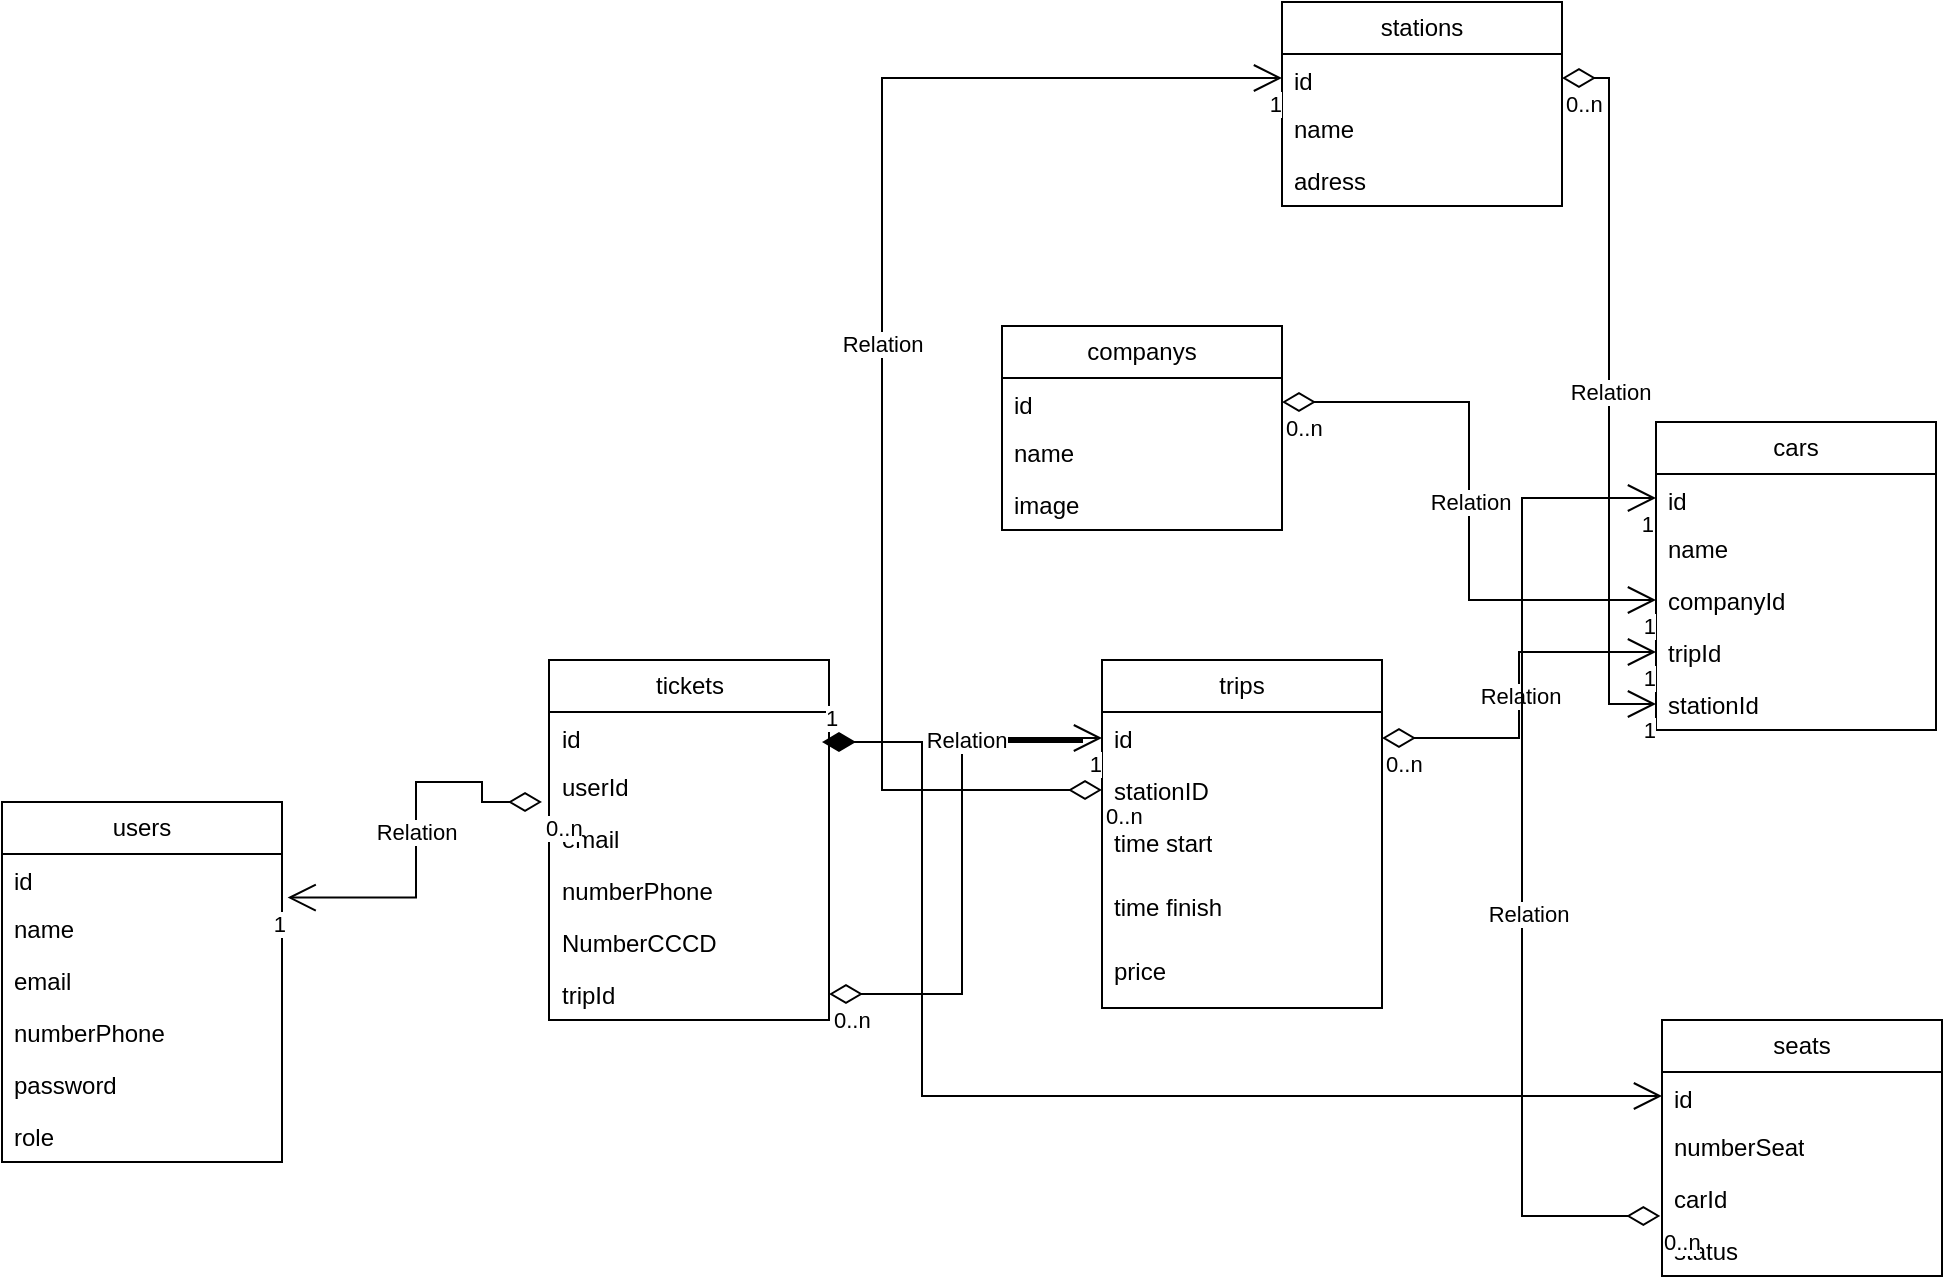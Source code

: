 <mxfile version="21.1.7" type="github">
  <diagram id="C5RBs43oDa-KdzZeNtuy" name="Page-1">
    <mxGraphModel dx="4200" dy="2164" grid="1" gridSize="10" guides="1" tooltips="1" connect="1" arrows="1" fold="1" page="1" pageScale="1" pageWidth="827" pageHeight="1169" math="0" shadow="0">
      <root>
        <mxCell id="WIyWlLk6GJQsqaUBKTNV-0" />
        <mxCell id="WIyWlLk6GJQsqaUBKTNV-1" parent="WIyWlLk6GJQsqaUBKTNV-0" />
        <mxCell id="dmCTVpH2JXuL4bRo16KM-0" value="trips" style="swimlane;fontStyle=0;childLayout=stackLayout;horizontal=1;startSize=26;fillColor=none;horizontalStack=0;resizeParent=1;resizeParentMax=0;resizeLast=0;collapsible=1;marginBottom=0;whiteSpace=wrap;html=1;" parent="WIyWlLk6GJQsqaUBKTNV-1" vertex="1">
          <mxGeometry x="550" y="379" width="140" height="174" as="geometry" />
        </mxCell>
        <mxCell id="dmCTVpH2JXuL4bRo16KM-1" value="id" style="text;strokeColor=none;fillColor=none;align=left;verticalAlign=top;spacingLeft=4;spacingRight=4;overflow=hidden;rotatable=0;points=[[0,0.5],[1,0.5]];portConstraint=eastwest;whiteSpace=wrap;html=1;" parent="dmCTVpH2JXuL4bRo16KM-0" vertex="1">
          <mxGeometry y="26" width="140" height="26" as="geometry" />
        </mxCell>
        <mxCell id="dmCTVpH2JXuL4bRo16KM-2" value="stationID" style="text;strokeColor=none;fillColor=none;align=left;verticalAlign=top;spacingLeft=4;spacingRight=4;overflow=hidden;rotatable=0;points=[[0,0.5],[1,0.5]];portConstraint=eastwest;whiteSpace=wrap;html=1;" parent="dmCTVpH2JXuL4bRo16KM-0" vertex="1">
          <mxGeometry y="52" width="140" height="26" as="geometry" />
        </mxCell>
        <mxCell id="dmCTVpH2JXuL4bRo16KM-9" value="time start" style="text;strokeColor=none;fillColor=none;align=left;verticalAlign=top;spacingLeft=4;spacingRight=4;overflow=hidden;rotatable=0;points=[[0,0.5],[1,0.5]];portConstraint=eastwest;whiteSpace=wrap;html=1;" parent="dmCTVpH2JXuL4bRo16KM-0" vertex="1">
          <mxGeometry y="78" width="140" height="32" as="geometry" />
        </mxCell>
        <mxCell id="dmCTVpH2JXuL4bRo16KM-10" value="time&amp;nbsp;finish" style="text;strokeColor=none;fillColor=none;align=left;verticalAlign=top;spacingLeft=4;spacingRight=4;overflow=hidden;rotatable=0;points=[[0,0.5],[1,0.5]];portConstraint=eastwest;whiteSpace=wrap;html=1;" parent="dmCTVpH2JXuL4bRo16KM-0" vertex="1">
          <mxGeometry y="110" width="140" height="32" as="geometry" />
        </mxCell>
        <mxCell id="dmCTVpH2JXuL4bRo16KM-11" value="price" style="text;strokeColor=none;fillColor=none;align=left;verticalAlign=top;spacingLeft=4;spacingRight=4;overflow=hidden;rotatable=0;points=[[0,0.5],[1,0.5]];portConstraint=eastwest;whiteSpace=wrap;html=1;" parent="dmCTVpH2JXuL4bRo16KM-0" vertex="1">
          <mxGeometry y="142" width="140" height="32" as="geometry" />
        </mxCell>
        <mxCell id="dmCTVpH2JXuL4bRo16KM-4" value="stations" style="swimlane;fontStyle=0;childLayout=stackLayout;horizontal=1;startSize=26;fillColor=none;horizontalStack=0;resizeParent=1;resizeParentMax=0;resizeLast=0;collapsible=1;marginBottom=0;whiteSpace=wrap;html=1;" parent="WIyWlLk6GJQsqaUBKTNV-1" vertex="1">
          <mxGeometry x="640" y="50" width="140" height="102" as="geometry" />
        </mxCell>
        <mxCell id="dmCTVpH2JXuL4bRo16KM-5" value="id&lt;br&gt;" style="text;strokeColor=none;fillColor=none;align=left;verticalAlign=top;spacingLeft=4;spacingRight=4;overflow=hidden;rotatable=0;points=[[0,0.5],[1,0.5]];portConstraint=eastwest;whiteSpace=wrap;html=1;" parent="dmCTVpH2JXuL4bRo16KM-4" vertex="1">
          <mxGeometry y="26" width="140" height="24" as="geometry" />
        </mxCell>
        <mxCell id="dmCTVpH2JXuL4bRo16KM-6" value="name&lt;br&gt;" style="text;strokeColor=none;fillColor=none;align=left;verticalAlign=top;spacingLeft=4;spacingRight=4;overflow=hidden;rotatable=0;points=[[0,0.5],[1,0.5]];portConstraint=eastwest;whiteSpace=wrap;html=1;" parent="dmCTVpH2JXuL4bRo16KM-4" vertex="1">
          <mxGeometry y="50" width="140" height="26" as="geometry" />
        </mxCell>
        <mxCell id="dmCTVpH2JXuL4bRo16KM-7" value="adress" style="text;strokeColor=none;fillColor=none;align=left;verticalAlign=top;spacingLeft=4;spacingRight=4;overflow=hidden;rotatable=0;points=[[0,0.5],[1,0.5]];portConstraint=eastwest;whiteSpace=wrap;html=1;" parent="dmCTVpH2JXuL4bRo16KM-4" vertex="1">
          <mxGeometry y="76" width="140" height="26" as="geometry" />
        </mxCell>
        <mxCell id="dmCTVpH2JXuL4bRo16KM-12" value="companys" style="swimlane;fontStyle=0;childLayout=stackLayout;horizontal=1;startSize=26;fillColor=none;horizontalStack=0;resizeParent=1;resizeParentMax=0;resizeLast=0;collapsible=1;marginBottom=0;whiteSpace=wrap;html=1;" parent="WIyWlLk6GJQsqaUBKTNV-1" vertex="1">
          <mxGeometry x="500" y="212" width="140" height="102" as="geometry" />
        </mxCell>
        <mxCell id="dmCTVpH2JXuL4bRo16KM-13" value="id&lt;br&gt;" style="text;strokeColor=none;fillColor=none;align=left;verticalAlign=top;spacingLeft=4;spacingRight=4;overflow=hidden;rotatable=0;points=[[0,0.5],[1,0.5]];portConstraint=eastwest;whiteSpace=wrap;html=1;" parent="dmCTVpH2JXuL4bRo16KM-12" vertex="1">
          <mxGeometry y="26" width="140" height="24" as="geometry" />
        </mxCell>
        <mxCell id="dmCTVpH2JXuL4bRo16KM-14" value="name&lt;br&gt;" style="text;strokeColor=none;fillColor=none;align=left;verticalAlign=top;spacingLeft=4;spacingRight=4;overflow=hidden;rotatable=0;points=[[0,0.5],[1,0.5]];portConstraint=eastwest;whiteSpace=wrap;html=1;" parent="dmCTVpH2JXuL4bRo16KM-12" vertex="1">
          <mxGeometry y="50" width="140" height="26" as="geometry" />
        </mxCell>
        <mxCell id="dmCTVpH2JXuL4bRo16KM-15" value="image" style="text;strokeColor=none;fillColor=none;align=left;verticalAlign=top;spacingLeft=4;spacingRight=4;overflow=hidden;rotatable=0;points=[[0,0.5],[1,0.5]];portConstraint=eastwest;whiteSpace=wrap;html=1;" parent="dmCTVpH2JXuL4bRo16KM-12" vertex="1">
          <mxGeometry y="76" width="140" height="26" as="geometry" />
        </mxCell>
        <mxCell id="dmCTVpH2JXuL4bRo16KM-16" value="cars" style="swimlane;fontStyle=0;childLayout=stackLayout;horizontal=1;startSize=26;fillColor=none;horizontalStack=0;resizeParent=1;resizeParentMax=0;resizeLast=0;collapsible=1;marginBottom=0;whiteSpace=wrap;html=1;" parent="WIyWlLk6GJQsqaUBKTNV-1" vertex="1">
          <mxGeometry x="827" y="260" width="140" height="154" as="geometry" />
        </mxCell>
        <mxCell id="dmCTVpH2JXuL4bRo16KM-17" value="id&lt;br&gt;" style="text;strokeColor=none;fillColor=none;align=left;verticalAlign=top;spacingLeft=4;spacingRight=4;overflow=hidden;rotatable=0;points=[[0,0.5],[1,0.5]];portConstraint=eastwest;whiteSpace=wrap;html=1;" parent="dmCTVpH2JXuL4bRo16KM-16" vertex="1">
          <mxGeometry y="26" width="140" height="24" as="geometry" />
        </mxCell>
        <mxCell id="dmCTVpH2JXuL4bRo16KM-18" value="name&lt;br&gt;" style="text;strokeColor=none;fillColor=none;align=left;verticalAlign=top;spacingLeft=4;spacingRight=4;overflow=hidden;rotatable=0;points=[[0,0.5],[1,0.5]];portConstraint=eastwest;whiteSpace=wrap;html=1;" parent="dmCTVpH2JXuL4bRo16KM-16" vertex="1">
          <mxGeometry y="50" width="140" height="26" as="geometry" />
        </mxCell>
        <mxCell id="dmCTVpH2JXuL4bRo16KM-19" value="companyId" style="text;strokeColor=none;fillColor=none;align=left;verticalAlign=top;spacingLeft=4;spacingRight=4;overflow=hidden;rotatable=0;points=[[0,0.5],[1,0.5]];portConstraint=eastwest;whiteSpace=wrap;html=1;" parent="dmCTVpH2JXuL4bRo16KM-16" vertex="1">
          <mxGeometry y="76" width="140" height="26" as="geometry" />
        </mxCell>
        <mxCell id="dmCTVpH2JXuL4bRo16KM-20" value="tripId" style="text;strokeColor=none;fillColor=none;align=left;verticalAlign=top;spacingLeft=4;spacingRight=4;overflow=hidden;rotatable=0;points=[[0,0.5],[1,0.5]];portConstraint=eastwest;whiteSpace=wrap;html=1;" parent="dmCTVpH2JXuL4bRo16KM-16" vertex="1">
          <mxGeometry y="102" width="140" height="26" as="geometry" />
        </mxCell>
        <mxCell id="dmCTVpH2JXuL4bRo16KM-81" value="stationId" style="text;strokeColor=none;fillColor=none;align=left;verticalAlign=top;spacingLeft=4;spacingRight=4;overflow=hidden;rotatable=0;points=[[0,0.5],[1,0.5]];portConstraint=eastwest;whiteSpace=wrap;html=1;" parent="dmCTVpH2JXuL4bRo16KM-16" vertex="1">
          <mxGeometry y="128" width="140" height="26" as="geometry" />
        </mxCell>
        <mxCell id="dmCTVpH2JXuL4bRo16KM-22" value="users" style="swimlane;fontStyle=0;childLayout=stackLayout;horizontal=1;startSize=26;fillColor=none;horizontalStack=0;resizeParent=1;resizeParentMax=0;resizeLast=0;collapsible=1;marginBottom=0;whiteSpace=wrap;html=1;" parent="WIyWlLk6GJQsqaUBKTNV-1" vertex="1">
          <mxGeometry y="450" width="140" height="180" as="geometry" />
        </mxCell>
        <mxCell id="dmCTVpH2JXuL4bRo16KM-23" value="id&lt;br&gt;" style="text;strokeColor=none;fillColor=none;align=left;verticalAlign=top;spacingLeft=4;spacingRight=4;overflow=hidden;rotatable=0;points=[[0,0.5],[1,0.5]];portConstraint=eastwest;whiteSpace=wrap;html=1;" parent="dmCTVpH2JXuL4bRo16KM-22" vertex="1">
          <mxGeometry y="26" width="140" height="24" as="geometry" />
        </mxCell>
        <mxCell id="dmCTVpH2JXuL4bRo16KM-24" value="name&lt;br&gt;" style="text;strokeColor=none;fillColor=none;align=left;verticalAlign=top;spacingLeft=4;spacingRight=4;overflow=hidden;rotatable=0;points=[[0,0.5],[1,0.5]];portConstraint=eastwest;whiteSpace=wrap;html=1;" parent="dmCTVpH2JXuL4bRo16KM-22" vertex="1">
          <mxGeometry y="50" width="140" height="26" as="geometry" />
        </mxCell>
        <mxCell id="dmCTVpH2JXuL4bRo16KM-25" value="email&lt;br&gt;" style="text;strokeColor=none;fillColor=none;align=left;verticalAlign=top;spacingLeft=4;spacingRight=4;overflow=hidden;rotatable=0;points=[[0,0.5],[1,0.5]];portConstraint=eastwest;whiteSpace=wrap;html=1;" parent="dmCTVpH2JXuL4bRo16KM-22" vertex="1">
          <mxGeometry y="76" width="140" height="26" as="geometry" />
        </mxCell>
        <mxCell id="dmCTVpH2JXuL4bRo16KM-30" value="numberPhone" style="text;strokeColor=none;fillColor=none;align=left;verticalAlign=top;spacingLeft=4;spacingRight=4;overflow=hidden;rotatable=0;points=[[0,0.5],[1,0.5]];portConstraint=eastwest;whiteSpace=wrap;html=1;" parent="dmCTVpH2JXuL4bRo16KM-22" vertex="1">
          <mxGeometry y="102" width="140" height="26" as="geometry" />
        </mxCell>
        <mxCell id="dmCTVpH2JXuL4bRo16KM-31" value="password" style="text;strokeColor=none;fillColor=none;align=left;verticalAlign=top;spacingLeft=4;spacingRight=4;overflow=hidden;rotatable=0;points=[[0,0.5],[1,0.5]];portConstraint=eastwest;whiteSpace=wrap;html=1;" parent="dmCTVpH2JXuL4bRo16KM-22" vertex="1">
          <mxGeometry y="128" width="140" height="26" as="geometry" />
        </mxCell>
        <mxCell id="dmCTVpH2JXuL4bRo16KM-32" value="role" style="text;strokeColor=none;fillColor=none;align=left;verticalAlign=top;spacingLeft=4;spacingRight=4;overflow=hidden;rotatable=0;points=[[0,0.5],[1,0.5]];portConstraint=eastwest;whiteSpace=wrap;html=1;" parent="dmCTVpH2JXuL4bRo16KM-22" vertex="1">
          <mxGeometry y="154" width="140" height="26" as="geometry" />
        </mxCell>
        <mxCell id="dmCTVpH2JXuL4bRo16KM-33" value="tickets" style="swimlane;fontStyle=0;childLayout=stackLayout;horizontal=1;startSize=26;fillColor=none;horizontalStack=0;resizeParent=1;resizeParentMax=0;resizeLast=0;collapsible=1;marginBottom=0;whiteSpace=wrap;html=1;" parent="WIyWlLk6GJQsqaUBKTNV-1" vertex="1">
          <mxGeometry x="273.5" y="379" width="140" height="180" as="geometry" />
        </mxCell>
        <mxCell id="dmCTVpH2JXuL4bRo16KM-34" value="id&lt;br&gt;" style="text;strokeColor=none;fillColor=none;align=left;verticalAlign=top;spacingLeft=4;spacingRight=4;overflow=hidden;rotatable=0;points=[[0,0.5],[1,0.5]];portConstraint=eastwest;whiteSpace=wrap;html=1;" parent="dmCTVpH2JXuL4bRo16KM-33" vertex="1">
          <mxGeometry y="26" width="140" height="24" as="geometry" />
        </mxCell>
        <mxCell id="dmCTVpH2JXuL4bRo16KM-35" value="userId" style="text;strokeColor=none;fillColor=none;align=left;verticalAlign=top;spacingLeft=4;spacingRight=4;overflow=hidden;rotatable=0;points=[[0,0.5],[1,0.5]];portConstraint=eastwest;whiteSpace=wrap;html=1;" parent="dmCTVpH2JXuL4bRo16KM-33" vertex="1">
          <mxGeometry y="50" width="140" height="26" as="geometry" />
        </mxCell>
        <mxCell id="dmCTVpH2JXuL4bRo16KM-36" value="email&lt;br&gt;" style="text;strokeColor=none;fillColor=none;align=left;verticalAlign=top;spacingLeft=4;spacingRight=4;overflow=hidden;rotatable=0;points=[[0,0.5],[1,0.5]];portConstraint=eastwest;whiteSpace=wrap;html=1;" parent="dmCTVpH2JXuL4bRo16KM-33" vertex="1">
          <mxGeometry y="76" width="140" height="26" as="geometry" />
        </mxCell>
        <mxCell id="dmCTVpH2JXuL4bRo16KM-37" value="numberPhone" style="text;strokeColor=none;fillColor=none;align=left;verticalAlign=top;spacingLeft=4;spacingRight=4;overflow=hidden;rotatable=0;points=[[0,0.5],[1,0.5]];portConstraint=eastwest;whiteSpace=wrap;html=1;" parent="dmCTVpH2JXuL4bRo16KM-33" vertex="1">
          <mxGeometry y="102" width="140" height="26" as="geometry" />
        </mxCell>
        <mxCell id="dmCTVpH2JXuL4bRo16KM-38" value="NumberCCCD" style="text;strokeColor=none;fillColor=none;align=left;verticalAlign=top;spacingLeft=4;spacingRight=4;overflow=hidden;rotatable=0;points=[[0,0.5],[1,0.5]];portConstraint=eastwest;whiteSpace=wrap;html=1;" parent="dmCTVpH2JXuL4bRo16KM-33" vertex="1">
          <mxGeometry y="128" width="140" height="26" as="geometry" />
        </mxCell>
        <mxCell id="dmCTVpH2JXuL4bRo16KM-40" value="tripId&lt;br&gt;" style="text;strokeColor=none;fillColor=none;align=left;verticalAlign=top;spacingLeft=4;spacingRight=4;overflow=hidden;rotatable=0;points=[[0,0.5],[1,0.5]];portConstraint=eastwest;whiteSpace=wrap;html=1;" parent="dmCTVpH2JXuL4bRo16KM-33" vertex="1">
          <mxGeometry y="154" width="140" height="26" as="geometry" />
        </mxCell>
        <mxCell id="dmCTVpH2JXuL4bRo16KM-41" value="seats" style="swimlane;fontStyle=0;childLayout=stackLayout;horizontal=1;startSize=26;fillColor=none;horizontalStack=0;resizeParent=1;resizeParentMax=0;resizeLast=0;collapsible=1;marginBottom=0;whiteSpace=wrap;html=1;" parent="WIyWlLk6GJQsqaUBKTNV-1" vertex="1">
          <mxGeometry x="830" y="559" width="140" height="128" as="geometry" />
        </mxCell>
        <mxCell id="dmCTVpH2JXuL4bRo16KM-42" value="id&lt;br&gt;" style="text;strokeColor=none;fillColor=none;align=left;verticalAlign=top;spacingLeft=4;spacingRight=4;overflow=hidden;rotatable=0;points=[[0,0.5],[1,0.5]];portConstraint=eastwest;whiteSpace=wrap;html=1;" parent="dmCTVpH2JXuL4bRo16KM-41" vertex="1">
          <mxGeometry y="26" width="140" height="24" as="geometry" />
        </mxCell>
        <mxCell id="dmCTVpH2JXuL4bRo16KM-43" value="numberSeat" style="text;strokeColor=none;fillColor=none;align=left;verticalAlign=top;spacingLeft=4;spacingRight=4;overflow=hidden;rotatable=0;points=[[0,0.5],[1,0.5]];portConstraint=eastwest;whiteSpace=wrap;html=1;" parent="dmCTVpH2JXuL4bRo16KM-41" vertex="1">
          <mxGeometry y="50" width="140" height="26" as="geometry" />
        </mxCell>
        <mxCell id="dbXmCFinGJoLqPiPV62--0" value="carId" style="text;strokeColor=none;fillColor=none;align=left;verticalAlign=top;spacingLeft=4;spacingRight=4;overflow=hidden;rotatable=0;points=[[0,0.5],[1,0.5]];portConstraint=eastwest;whiteSpace=wrap;html=1;" vertex="1" parent="dmCTVpH2JXuL4bRo16KM-41">
          <mxGeometry y="76" width="140" height="26" as="geometry" />
        </mxCell>
        <mxCell id="dbXmCFinGJoLqPiPV62--1" value="status" style="text;strokeColor=none;fillColor=none;align=left;verticalAlign=top;spacingLeft=4;spacingRight=4;overflow=hidden;rotatable=0;points=[[0,0.5],[1,0.5]];portConstraint=eastwest;whiteSpace=wrap;html=1;" vertex="1" parent="dmCTVpH2JXuL4bRo16KM-41">
          <mxGeometry y="102" width="140" height="26" as="geometry" />
        </mxCell>
        <mxCell id="dmCTVpH2JXuL4bRo16KM-50" value="Relation" style="endArrow=open;html=1;endSize=12;startArrow=diamondThin;startSize=14;startFill=0;edgeStyle=orthogonalEdgeStyle;rounded=0;exitX=1;exitY=0.5;exitDx=0;exitDy=0;entryX=0;entryY=0.5;entryDx=0;entryDy=0;" parent="WIyWlLk6GJQsqaUBKTNV-1" source="dmCTVpH2JXuL4bRo16KM-13" target="dmCTVpH2JXuL4bRo16KM-19" edge="1">
          <mxGeometry relative="1" as="geometry">
            <mxPoint x="620" y="198" as="sourcePoint" />
            <mxPoint x="300" y="38" as="targetPoint" />
          </mxGeometry>
        </mxCell>
        <mxCell id="dmCTVpH2JXuL4bRo16KM-51" value="0..n" style="edgeLabel;resizable=0;html=1;align=left;verticalAlign=top;" parent="dmCTVpH2JXuL4bRo16KM-50" connectable="0" vertex="1">
          <mxGeometry x="-1" relative="1" as="geometry" />
        </mxCell>
        <mxCell id="dmCTVpH2JXuL4bRo16KM-52" value="1" style="edgeLabel;resizable=0;html=1;align=right;verticalAlign=top;" parent="dmCTVpH2JXuL4bRo16KM-50" connectable="0" vertex="1">
          <mxGeometry x="1" relative="1" as="geometry" />
        </mxCell>
        <mxCell id="dmCTVpH2JXuL4bRo16KM-68" value="Relation" style="endArrow=open;html=1;endSize=12;startArrow=diamondThin;startSize=14;startFill=0;edgeStyle=orthogonalEdgeStyle;rounded=0;entryX=1.02;entryY=0.908;entryDx=0;entryDy=0;entryPerimeter=0;" parent="WIyWlLk6GJQsqaUBKTNV-1" target="dmCTVpH2JXuL4bRo16KM-23" edge="1">
          <mxGeometry relative="1" as="geometry">
            <mxPoint x="270" y="450" as="sourcePoint" />
            <mxPoint x="210" y="540" as="targetPoint" />
            <Array as="points">
              <mxPoint x="240" y="450" />
              <mxPoint x="240" y="440" />
              <mxPoint x="207" y="440" />
              <mxPoint x="207" y="498" />
            </Array>
          </mxGeometry>
        </mxCell>
        <mxCell id="dmCTVpH2JXuL4bRo16KM-69" value="0..n" style="edgeLabel;resizable=0;html=1;align=left;verticalAlign=top;" parent="dmCTVpH2JXuL4bRo16KM-68" connectable="0" vertex="1">
          <mxGeometry x="-1" relative="1" as="geometry" />
        </mxCell>
        <mxCell id="dmCTVpH2JXuL4bRo16KM-70" value="1" style="edgeLabel;resizable=0;html=1;align=right;verticalAlign=top;" parent="dmCTVpH2JXuL4bRo16KM-68" connectable="0" vertex="1">
          <mxGeometry x="1" relative="1" as="geometry" />
        </mxCell>
        <mxCell id="dmCTVpH2JXuL4bRo16KM-74" value="Relation" style="endArrow=open;html=1;endSize=12;startArrow=diamondThin;startSize=14;startFill=0;edgeStyle=orthogonalEdgeStyle;rounded=0;exitX=1;exitY=0.5;exitDx=0;exitDy=0;entryX=0;entryY=0.5;entryDx=0;entryDy=0;" parent="WIyWlLk6GJQsqaUBKTNV-1" source="dmCTVpH2JXuL4bRo16KM-40" target="dmCTVpH2JXuL4bRo16KM-1" edge="1">
          <mxGeometry x="0.129" relative="1" as="geometry">
            <mxPoint x="570" y="419" as="sourcePoint" />
            <mxPoint x="500" y="570" as="targetPoint" />
            <Array as="points">
              <mxPoint x="480" y="546" />
              <mxPoint x="480" y="419" />
              <mxPoint x="540" y="419" />
              <mxPoint x="540" y="420" />
              <mxPoint x="500" y="420" />
              <mxPoint x="500" y="418" />
            </Array>
            <mxPoint as="offset" />
          </mxGeometry>
        </mxCell>
        <mxCell id="dmCTVpH2JXuL4bRo16KM-75" value="0..n" style="edgeLabel;resizable=0;html=1;align=left;verticalAlign=top;" parent="dmCTVpH2JXuL4bRo16KM-74" connectable="0" vertex="1">
          <mxGeometry x="-1" relative="1" as="geometry" />
        </mxCell>
        <mxCell id="dmCTVpH2JXuL4bRo16KM-76" value="1" style="edgeLabel;resizable=0;html=1;align=right;verticalAlign=top;" parent="dmCTVpH2JXuL4bRo16KM-74" connectable="0" vertex="1">
          <mxGeometry x="1" relative="1" as="geometry" />
        </mxCell>
        <mxCell id="dmCTVpH2JXuL4bRo16KM-84" value="Relation" style="endArrow=open;html=1;endSize=12;startArrow=diamondThin;startSize=14;startFill=0;edgeStyle=orthogonalEdgeStyle;rounded=0;entryX=0;entryY=0.5;entryDx=0;entryDy=0;" parent="WIyWlLk6GJQsqaUBKTNV-1" source="dmCTVpH2JXuL4bRo16KM-1" target="dmCTVpH2JXuL4bRo16KM-20" edge="1">
          <mxGeometry relative="1" as="geometry">
            <mxPoint x="690" y="420" as="sourcePoint" />
            <mxPoint x="850" y="420" as="targetPoint" />
          </mxGeometry>
        </mxCell>
        <mxCell id="dmCTVpH2JXuL4bRo16KM-85" value="0..n" style="edgeLabel;resizable=0;html=1;align=left;verticalAlign=top;" parent="dmCTVpH2JXuL4bRo16KM-84" connectable="0" vertex="1">
          <mxGeometry x="-1" relative="1" as="geometry" />
        </mxCell>
        <mxCell id="dmCTVpH2JXuL4bRo16KM-86" value="1" style="edgeLabel;resizable=0;html=1;align=right;verticalAlign=top;" parent="dmCTVpH2JXuL4bRo16KM-84" connectable="0" vertex="1">
          <mxGeometry x="1" relative="1" as="geometry" />
        </mxCell>
        <mxCell id="dmCTVpH2JXuL4bRo16KM-87" value="Relation" style="endArrow=open;html=1;endSize=12;startArrow=diamondThin;startSize=14;startFill=0;edgeStyle=orthogonalEdgeStyle;rounded=0;" parent="WIyWlLk6GJQsqaUBKTNV-1" source="dmCTVpH2JXuL4bRo16KM-5" target="dmCTVpH2JXuL4bRo16KM-81" edge="1">
          <mxGeometry relative="1" as="geometry">
            <mxPoint x="780" y="90" as="sourcePoint" />
            <mxPoint x="940" y="90" as="targetPoint" />
          </mxGeometry>
        </mxCell>
        <mxCell id="dmCTVpH2JXuL4bRo16KM-88" value="0..n" style="edgeLabel;resizable=0;html=1;align=left;verticalAlign=top;" parent="dmCTVpH2JXuL4bRo16KM-87" connectable="0" vertex="1">
          <mxGeometry x="-1" relative="1" as="geometry" />
        </mxCell>
        <mxCell id="dmCTVpH2JXuL4bRo16KM-89" value="1" style="edgeLabel;resizable=0;html=1;align=right;verticalAlign=top;" parent="dmCTVpH2JXuL4bRo16KM-87" connectable="0" vertex="1">
          <mxGeometry x="1" relative="1" as="geometry" />
        </mxCell>
        <mxCell id="dmCTVpH2JXuL4bRo16KM-91" value="Relation" style="endArrow=open;html=1;endSize=12;startArrow=diamondThin;startSize=14;startFill=0;edgeStyle=orthogonalEdgeStyle;rounded=0;exitX=0;exitY=0.5;exitDx=0;exitDy=0;entryX=0;entryY=0.5;entryDx=0;entryDy=0;" parent="WIyWlLk6GJQsqaUBKTNV-1" source="dmCTVpH2JXuL4bRo16KM-2" target="dmCTVpH2JXuL4bRo16KM-5" edge="1">
          <mxGeometry relative="1" as="geometry">
            <mxPoint x="410" y="300" as="sourcePoint" />
            <mxPoint x="570" y="300" as="targetPoint" />
            <Array as="points">
              <mxPoint x="440" y="444" />
              <mxPoint x="440" y="88" />
            </Array>
          </mxGeometry>
        </mxCell>
        <mxCell id="dmCTVpH2JXuL4bRo16KM-92" value="0..n" style="edgeLabel;resizable=0;html=1;align=left;verticalAlign=top;" parent="dmCTVpH2JXuL4bRo16KM-91" connectable="0" vertex="1">
          <mxGeometry x="-1" relative="1" as="geometry" />
        </mxCell>
        <mxCell id="dmCTVpH2JXuL4bRo16KM-93" value="1" style="edgeLabel;resizable=0;html=1;align=right;verticalAlign=top;" parent="dmCTVpH2JXuL4bRo16KM-91" connectable="0" vertex="1">
          <mxGeometry x="1" relative="1" as="geometry" />
        </mxCell>
        <mxCell id="dmCTVpH2JXuL4bRo16KM-95" value="1" style="endArrow=open;html=1;endSize=12;startArrow=diamondThin;startSize=14;startFill=1;edgeStyle=orthogonalEdgeStyle;align=left;verticalAlign=bottom;rounded=0;" parent="WIyWlLk6GJQsqaUBKTNV-1" target="dmCTVpH2JXuL4bRo16KM-42" edge="1">
          <mxGeometry x="-1" y="3" relative="1" as="geometry">
            <mxPoint x="410" y="420" as="sourcePoint" />
            <mxPoint x="570" y="420" as="targetPoint" />
            <Array as="points">
              <mxPoint x="460" y="420" />
              <mxPoint x="460" y="597" />
            </Array>
          </mxGeometry>
        </mxCell>
        <mxCell id="dbXmCFinGJoLqPiPV62--2" value="Relation" style="endArrow=open;html=1;endSize=12;startArrow=diamondThin;startSize=14;startFill=0;edgeStyle=orthogonalEdgeStyle;rounded=0;exitX=-0.006;exitY=0.846;exitDx=0;exitDy=0;exitPerimeter=0;entryX=0;entryY=0.5;entryDx=0;entryDy=0;" edge="1" parent="WIyWlLk6GJQsqaUBKTNV-1" source="dbXmCFinGJoLqPiPV62--0" target="dmCTVpH2JXuL4bRo16KM-17">
          <mxGeometry x="-0.112" y="-3" relative="1" as="geometry">
            <mxPoint x="610" y="650" as="sourcePoint" />
            <mxPoint x="770" y="650" as="targetPoint" />
            <Array as="points">
              <mxPoint x="760" y="657" />
              <mxPoint x="760" y="298" />
            </Array>
            <mxPoint as="offset" />
          </mxGeometry>
        </mxCell>
        <mxCell id="dbXmCFinGJoLqPiPV62--3" value="0..n" style="edgeLabel;resizable=0;html=1;align=left;verticalAlign=top;" connectable="0" vertex="1" parent="dbXmCFinGJoLqPiPV62--2">
          <mxGeometry x="-1" relative="1" as="geometry" />
        </mxCell>
        <mxCell id="dbXmCFinGJoLqPiPV62--4" value="1" style="edgeLabel;resizable=0;html=1;align=right;verticalAlign=top;" connectable="0" vertex="1" parent="dbXmCFinGJoLqPiPV62--2">
          <mxGeometry x="1" relative="1" as="geometry" />
        </mxCell>
      </root>
    </mxGraphModel>
  </diagram>
</mxfile>
